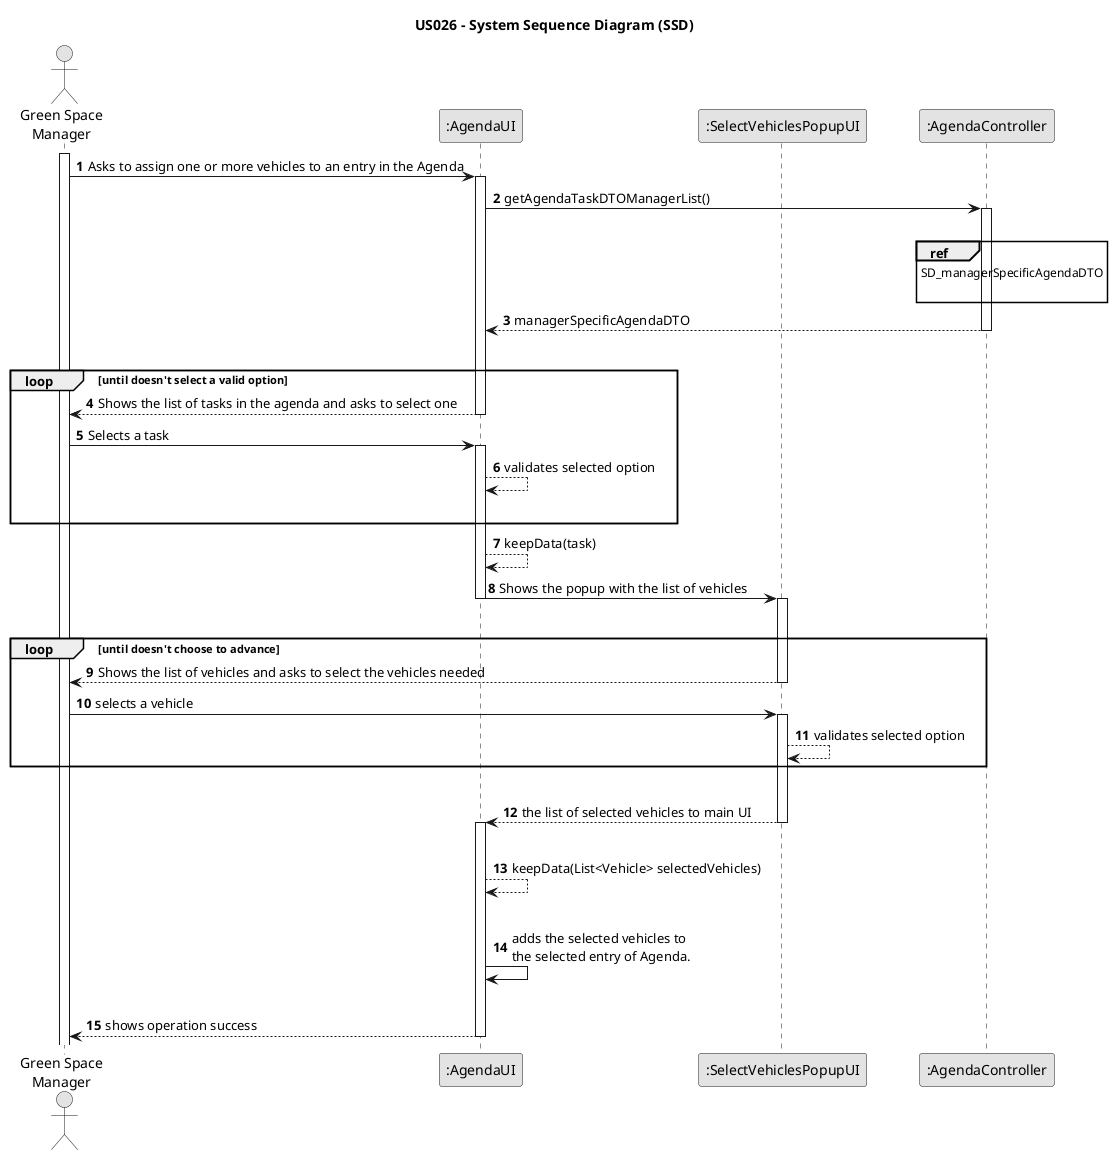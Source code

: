 @startuml
skinparam monochrome true
skinparam packageStyle rectangle
skinparam shadowing false

title US026 - System Sequence Diagram (SSD)

autonumber


actor "Green Space\nManager" as GSM
participant ":AgendaUI" as UI
participant ":SelectVehiclesPopupUI" as POPUP
participant ":AgendaController" as AGENDA_CTRL

activate GSM

GSM -> UI: Asks to assign one or more vehicles to an entry in the Agenda
activate UI
UI -> AGENDA_CTRL : getAgendaTaskDTOManagerList()
    activate AGENDA_CTRL
    |||
    ref over AGENDA_CTRL
    SD_managerSpecificAgendaDTO

    end ref
    AGENDA_CTRL --> UI : managerSpecificAgendaDTO
    deactivate AGENDA_CTRL
    |||

    loop until doesn't select a valid option

    UI --> GSM: Shows the list of tasks in the agenda and asks to select one
deactivate UI

GSM -> UI : Selects a task
activate UI
UI --> UI : validates selected option
|||
end loop

    UI --> UI : keepData(task)

    UI -> POPUP : Shows the popup with the list of vehicles
    deactivate UI
    activate POPUP
    |||
    loop until doesn't choose to advance
    POPUP --> GSM: Shows the list of vehicles and asks to select the vehicles needed
deactivate POPUP

GSM -> POPUP : selects a vehicle
activate POPUP
POPUP --> POPUP : validates selected option
end loop
|||
POPUP --> UI : the list of selected vehicles to main UI
deactivate POPUP
activate UI
    |||
    UI --> UI : keepData(List<Vehicle> selectedVehicles)
    |||
    UI -> UI : adds the selected vehicles to\nthe selected entry of Agenda.
    |||


    UI --> GSM: shows operation success
deactivate UI

@enduml